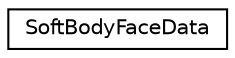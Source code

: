 digraph "Graphical Class Hierarchy"
{
  edge [fontname="Helvetica",fontsize="10",labelfontname="Helvetica",labelfontsize="10"];
  node [fontname="Helvetica",fontsize="10",shape=record];
  rankdir="LR";
  Node1 [label="SoftBodyFaceData",height=0.2,width=0.4,color="black", fillcolor="white", style="filled",URL="$struct_soft_body_face_data.html"];
}
